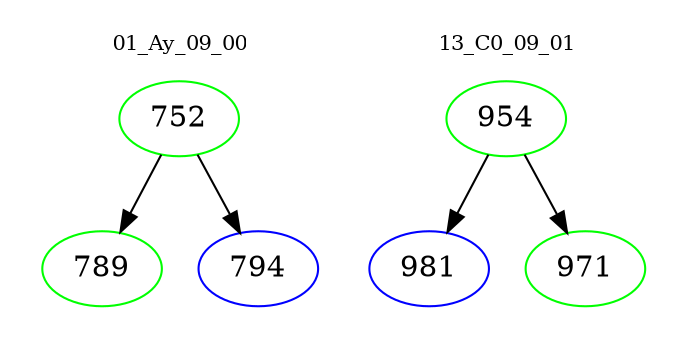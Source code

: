 digraph{
subgraph cluster_0 {
color = white
label = "01_Ay_09_00";
fontsize=10;
T0_752 [label="752", color="green"]
T0_752 -> T0_789 [color="black"]
T0_789 [label="789", color="green"]
T0_752 -> T0_794 [color="black"]
T0_794 [label="794", color="blue"]
}
subgraph cluster_1 {
color = white
label = "13_C0_09_01";
fontsize=10;
T1_954 [label="954", color="green"]
T1_954 -> T1_981 [color="black"]
T1_981 [label="981", color="blue"]
T1_954 -> T1_971 [color="black"]
T1_971 [label="971", color="green"]
}
}
